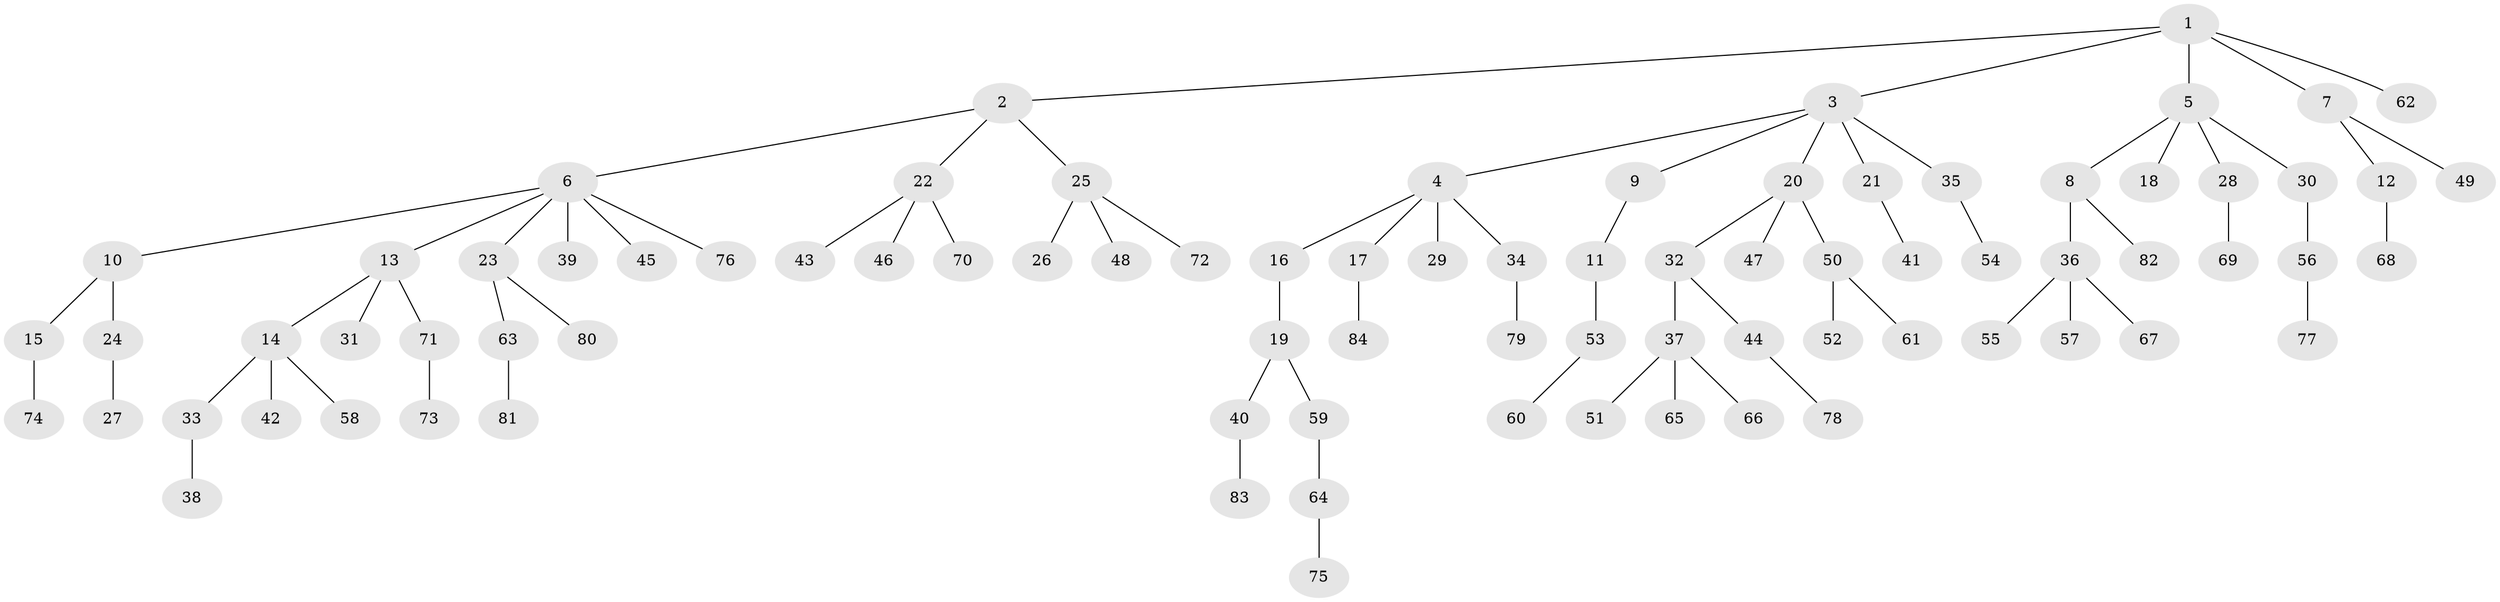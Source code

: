 // Generated by graph-tools (version 1.1) at 2025/50/03/09/25 03:50:22]
// undirected, 84 vertices, 83 edges
graph export_dot {
graph [start="1"]
  node [color=gray90,style=filled];
  1;
  2;
  3;
  4;
  5;
  6;
  7;
  8;
  9;
  10;
  11;
  12;
  13;
  14;
  15;
  16;
  17;
  18;
  19;
  20;
  21;
  22;
  23;
  24;
  25;
  26;
  27;
  28;
  29;
  30;
  31;
  32;
  33;
  34;
  35;
  36;
  37;
  38;
  39;
  40;
  41;
  42;
  43;
  44;
  45;
  46;
  47;
  48;
  49;
  50;
  51;
  52;
  53;
  54;
  55;
  56;
  57;
  58;
  59;
  60;
  61;
  62;
  63;
  64;
  65;
  66;
  67;
  68;
  69;
  70;
  71;
  72;
  73;
  74;
  75;
  76;
  77;
  78;
  79;
  80;
  81;
  82;
  83;
  84;
  1 -- 2;
  1 -- 3;
  1 -- 5;
  1 -- 7;
  1 -- 62;
  2 -- 6;
  2 -- 22;
  2 -- 25;
  3 -- 4;
  3 -- 9;
  3 -- 20;
  3 -- 21;
  3 -- 35;
  4 -- 16;
  4 -- 17;
  4 -- 29;
  4 -- 34;
  5 -- 8;
  5 -- 18;
  5 -- 28;
  5 -- 30;
  6 -- 10;
  6 -- 13;
  6 -- 23;
  6 -- 39;
  6 -- 45;
  6 -- 76;
  7 -- 12;
  7 -- 49;
  8 -- 36;
  8 -- 82;
  9 -- 11;
  10 -- 15;
  10 -- 24;
  11 -- 53;
  12 -- 68;
  13 -- 14;
  13 -- 31;
  13 -- 71;
  14 -- 33;
  14 -- 42;
  14 -- 58;
  15 -- 74;
  16 -- 19;
  17 -- 84;
  19 -- 40;
  19 -- 59;
  20 -- 32;
  20 -- 47;
  20 -- 50;
  21 -- 41;
  22 -- 43;
  22 -- 46;
  22 -- 70;
  23 -- 63;
  23 -- 80;
  24 -- 27;
  25 -- 26;
  25 -- 48;
  25 -- 72;
  28 -- 69;
  30 -- 56;
  32 -- 37;
  32 -- 44;
  33 -- 38;
  34 -- 79;
  35 -- 54;
  36 -- 55;
  36 -- 57;
  36 -- 67;
  37 -- 51;
  37 -- 65;
  37 -- 66;
  40 -- 83;
  44 -- 78;
  50 -- 52;
  50 -- 61;
  53 -- 60;
  56 -- 77;
  59 -- 64;
  63 -- 81;
  64 -- 75;
  71 -- 73;
}
